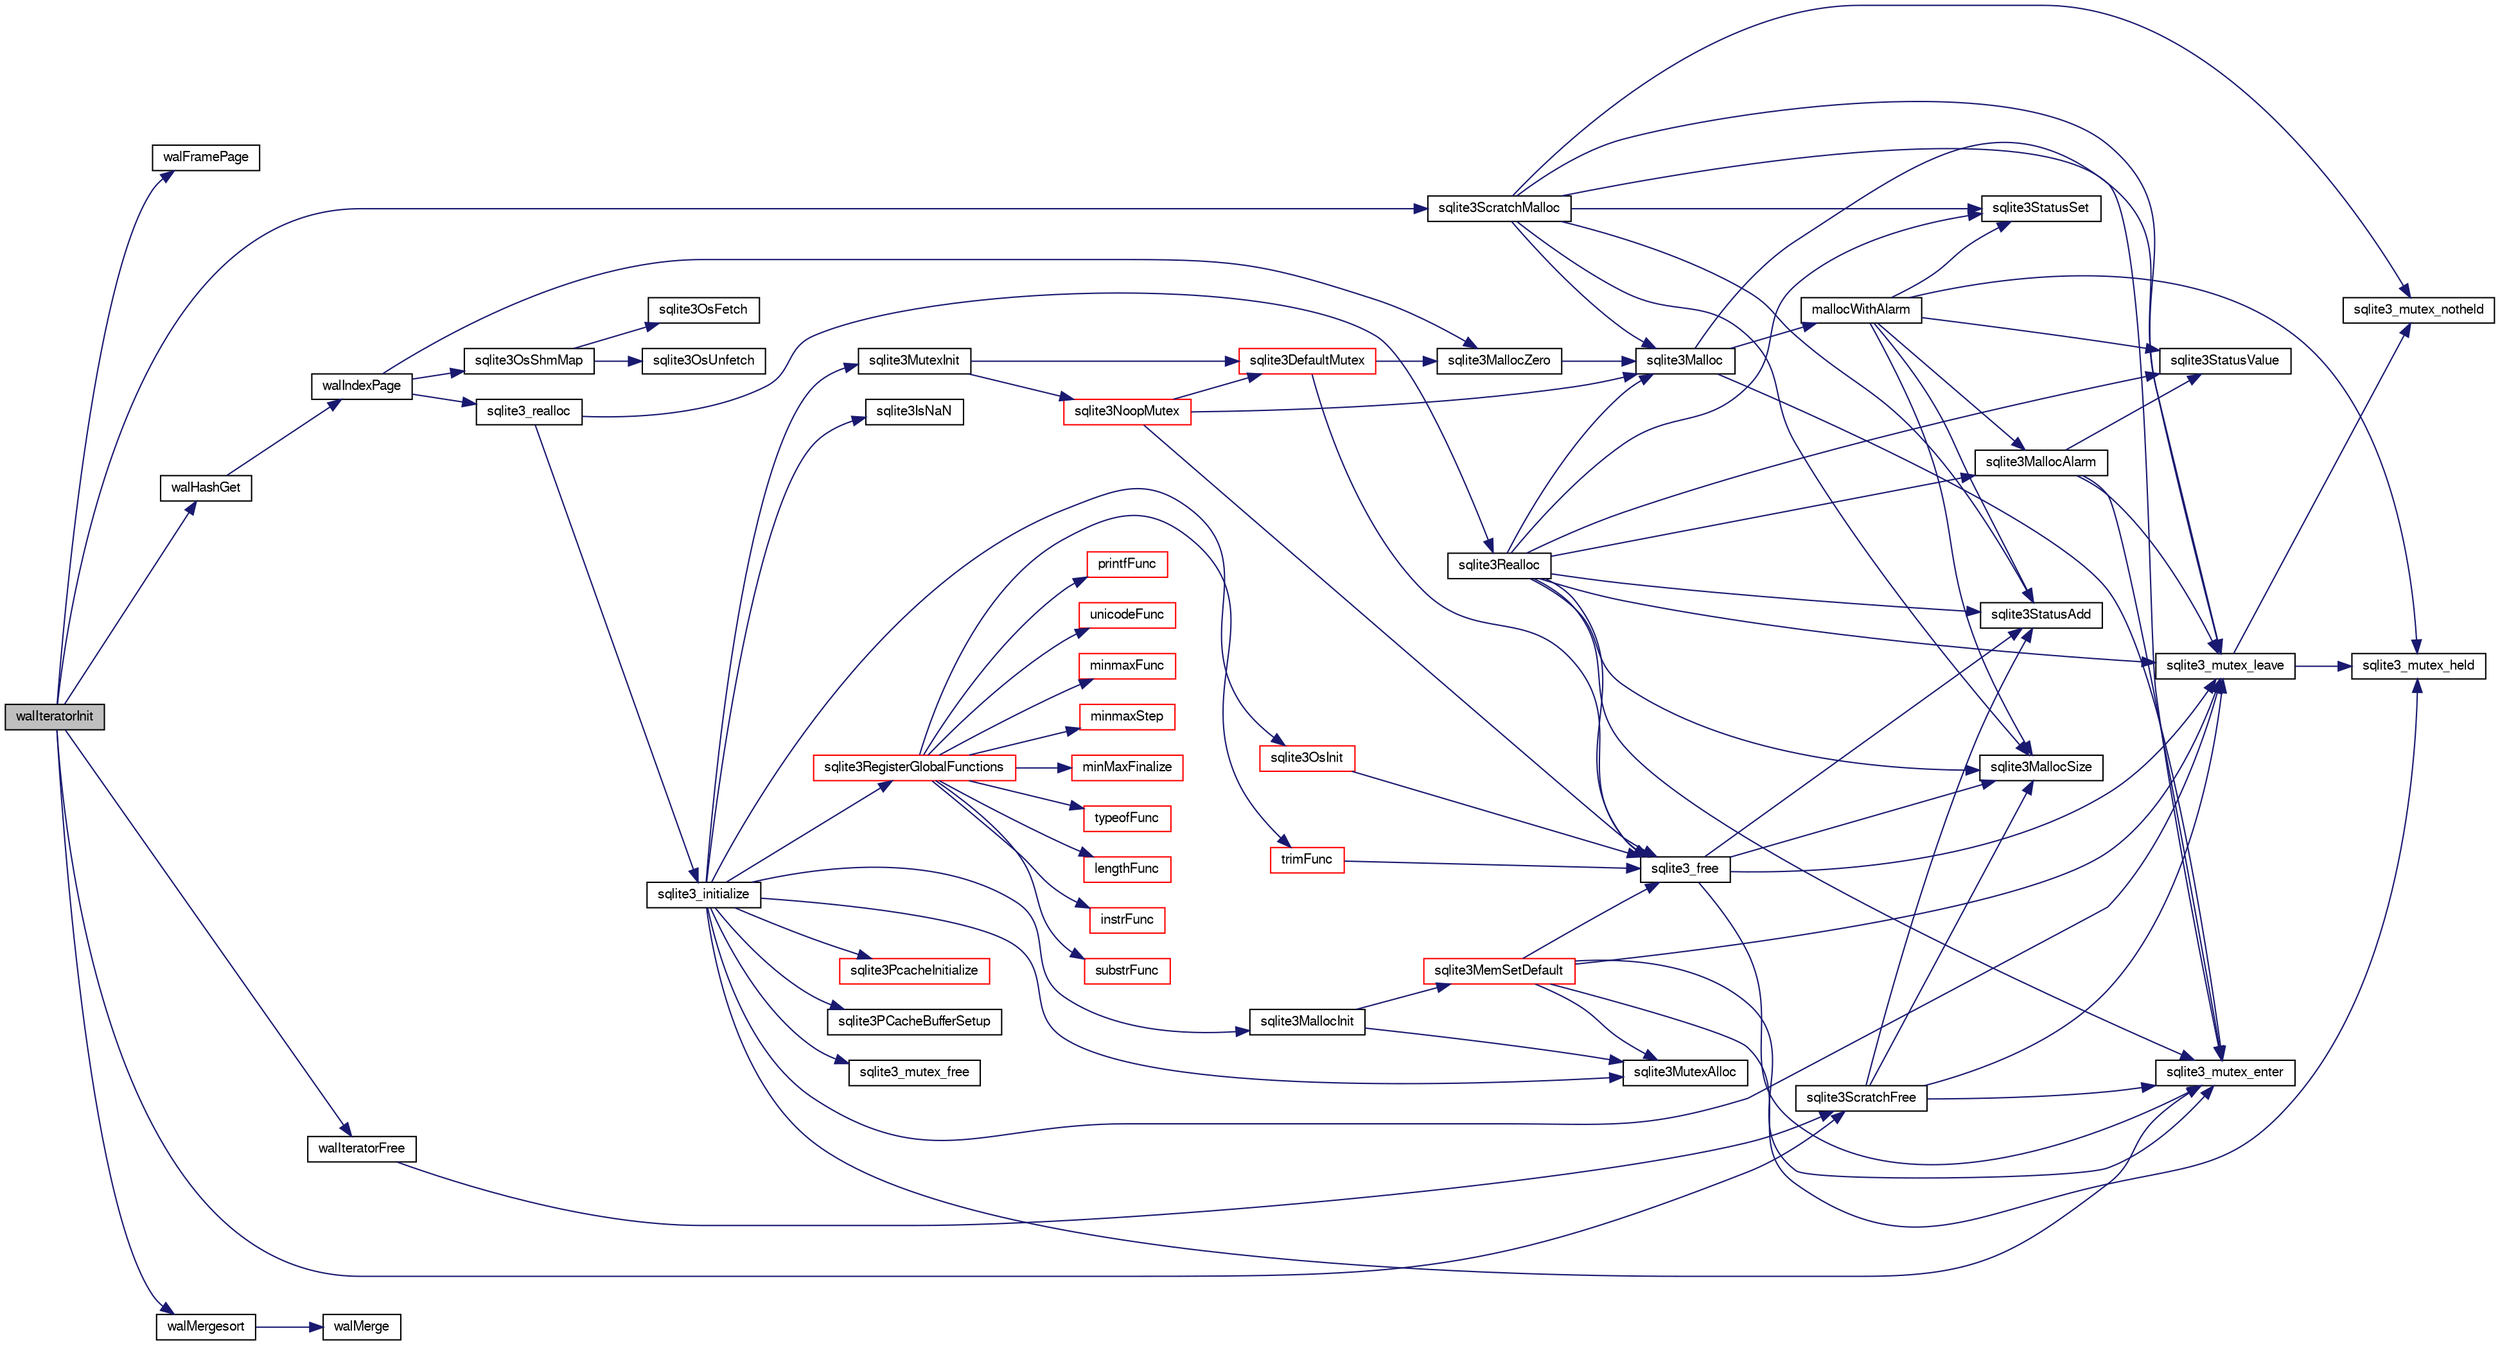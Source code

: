 digraph "walIteratorInit"
{
  edge [fontname="FreeSans",fontsize="10",labelfontname="FreeSans",labelfontsize="10"];
  node [fontname="FreeSans",fontsize="10",shape=record];
  rankdir="LR";
  Node900364 [label="walIteratorInit",height=0.2,width=0.4,color="black", fillcolor="grey75", style="filled", fontcolor="black"];
  Node900364 -> Node900365 [color="midnightblue",fontsize="10",style="solid",fontname="FreeSans"];
  Node900365 [label="walFramePage",height=0.2,width=0.4,color="black", fillcolor="white", style="filled",URL="$sqlite3_8c.html#a067e7452317d6a1c19674376ae969f1f"];
  Node900364 -> Node900366 [color="midnightblue",fontsize="10",style="solid",fontname="FreeSans"];
  Node900366 [label="sqlite3ScratchMalloc",height=0.2,width=0.4,color="black", fillcolor="white", style="filled",URL="$sqlite3_8c.html#a9b883a0e42e20c9f0cd19bd87059c383"];
  Node900366 -> Node900367 [color="midnightblue",fontsize="10",style="solid",fontname="FreeSans"];
  Node900367 [label="sqlite3_mutex_enter",height=0.2,width=0.4,color="black", fillcolor="white", style="filled",URL="$sqlite3_8c.html#a1c12cde690bd89f104de5cbad12a6bf5"];
  Node900366 -> Node900368 [color="midnightblue",fontsize="10",style="solid",fontname="FreeSans"];
  Node900368 [label="sqlite3StatusSet",height=0.2,width=0.4,color="black", fillcolor="white", style="filled",URL="$sqlite3_8c.html#afec7586c01fcb5ea17dc9d7725a589d9"];
  Node900366 -> Node900369 [color="midnightblue",fontsize="10",style="solid",fontname="FreeSans"];
  Node900369 [label="sqlite3StatusAdd",height=0.2,width=0.4,color="black", fillcolor="white", style="filled",URL="$sqlite3_8c.html#afa029f93586aeab4cc85360905dae9cd"];
  Node900366 -> Node900370 [color="midnightblue",fontsize="10",style="solid",fontname="FreeSans"];
  Node900370 [label="sqlite3_mutex_leave",height=0.2,width=0.4,color="black", fillcolor="white", style="filled",URL="$sqlite3_8c.html#a5838d235601dbd3c1fa993555c6bcc93"];
  Node900370 -> Node900371 [color="midnightblue",fontsize="10",style="solid",fontname="FreeSans"];
  Node900371 [label="sqlite3_mutex_held",height=0.2,width=0.4,color="black", fillcolor="white", style="filled",URL="$sqlite3_8c.html#acf77da68932b6bc163c5e68547ecc3e7"];
  Node900370 -> Node900372 [color="midnightblue",fontsize="10",style="solid",fontname="FreeSans"];
  Node900372 [label="sqlite3_mutex_notheld",height=0.2,width=0.4,color="black", fillcolor="white", style="filled",URL="$sqlite3_8c.html#a83967c837c1c000d3b5adcfaa688f5dc"];
  Node900366 -> Node900373 [color="midnightblue",fontsize="10",style="solid",fontname="FreeSans"];
  Node900373 [label="sqlite3Malloc",height=0.2,width=0.4,color="black", fillcolor="white", style="filled",URL="$sqlite3_8c.html#a361a2eaa846b1885f123abe46f5d8b2b"];
  Node900373 -> Node900367 [color="midnightblue",fontsize="10",style="solid",fontname="FreeSans"];
  Node900373 -> Node900374 [color="midnightblue",fontsize="10",style="solid",fontname="FreeSans"];
  Node900374 [label="mallocWithAlarm",height=0.2,width=0.4,color="black", fillcolor="white", style="filled",URL="$sqlite3_8c.html#ab070d5cf8e48ec8a6a43cf025d48598b"];
  Node900374 -> Node900371 [color="midnightblue",fontsize="10",style="solid",fontname="FreeSans"];
  Node900374 -> Node900368 [color="midnightblue",fontsize="10",style="solid",fontname="FreeSans"];
  Node900374 -> Node900375 [color="midnightblue",fontsize="10",style="solid",fontname="FreeSans"];
  Node900375 [label="sqlite3StatusValue",height=0.2,width=0.4,color="black", fillcolor="white", style="filled",URL="$sqlite3_8c.html#a30b8ac296c6e200c1fa57708d52c6ef6"];
  Node900374 -> Node900376 [color="midnightblue",fontsize="10",style="solid",fontname="FreeSans"];
  Node900376 [label="sqlite3MallocAlarm",height=0.2,width=0.4,color="black", fillcolor="white", style="filled",URL="$sqlite3_8c.html#ada66988e8471d1198f3219c062377508"];
  Node900376 -> Node900375 [color="midnightblue",fontsize="10",style="solid",fontname="FreeSans"];
  Node900376 -> Node900370 [color="midnightblue",fontsize="10",style="solid",fontname="FreeSans"];
  Node900376 -> Node900367 [color="midnightblue",fontsize="10",style="solid",fontname="FreeSans"];
  Node900374 -> Node900377 [color="midnightblue",fontsize="10",style="solid",fontname="FreeSans"];
  Node900377 [label="sqlite3MallocSize",height=0.2,width=0.4,color="black", fillcolor="white", style="filled",URL="$sqlite3_8c.html#acf5d2a5f35270bafb050bd2def576955"];
  Node900374 -> Node900369 [color="midnightblue",fontsize="10",style="solid",fontname="FreeSans"];
  Node900373 -> Node900370 [color="midnightblue",fontsize="10",style="solid",fontname="FreeSans"];
  Node900366 -> Node900377 [color="midnightblue",fontsize="10",style="solid",fontname="FreeSans"];
  Node900366 -> Node900372 [color="midnightblue",fontsize="10",style="solid",fontname="FreeSans"];
  Node900364 -> Node900378 [color="midnightblue",fontsize="10",style="solid",fontname="FreeSans"];
  Node900378 [label="walHashGet",height=0.2,width=0.4,color="black", fillcolor="white", style="filled",URL="$sqlite3_8c.html#ae19bbc16575c591b6e0aee0aed2cfaf3"];
  Node900378 -> Node900379 [color="midnightblue",fontsize="10",style="solid",fontname="FreeSans"];
  Node900379 [label="walIndexPage",height=0.2,width=0.4,color="black", fillcolor="white", style="filled",URL="$sqlite3_8c.html#affd3251fd1aa1218170d421177256e24"];
  Node900379 -> Node900380 [color="midnightblue",fontsize="10",style="solid",fontname="FreeSans"];
  Node900380 [label="sqlite3_realloc",height=0.2,width=0.4,color="black", fillcolor="white", style="filled",URL="$sqlite3_8c.html#a822d9e42f6ab4b2ec803f311aeb9618d"];
  Node900380 -> Node900381 [color="midnightblue",fontsize="10",style="solid",fontname="FreeSans"];
  Node900381 [label="sqlite3_initialize",height=0.2,width=0.4,color="black", fillcolor="white", style="filled",URL="$sqlite3_8c.html#ab0c0ee2d5d4cf8b28e9572296a8861df"];
  Node900381 -> Node900382 [color="midnightblue",fontsize="10",style="solid",fontname="FreeSans"];
  Node900382 [label="sqlite3MutexInit",height=0.2,width=0.4,color="black", fillcolor="white", style="filled",URL="$sqlite3_8c.html#a7906afcdd1cdb3d0007eb932398a1158"];
  Node900382 -> Node900383 [color="midnightblue",fontsize="10",style="solid",fontname="FreeSans"];
  Node900383 [label="sqlite3DefaultMutex",height=0.2,width=0.4,color="red", fillcolor="white", style="filled",URL="$sqlite3_8c.html#ac895a71e325f9b2f9b862f737c17aca8"];
  Node900383 -> Node900387 [color="midnightblue",fontsize="10",style="solid",fontname="FreeSans"];
  Node900387 [label="sqlite3MallocZero",height=0.2,width=0.4,color="black", fillcolor="white", style="filled",URL="$sqlite3_8c.html#ab3e07a30b9b5471f9f5e8f9cb7229934"];
  Node900387 -> Node900373 [color="midnightblue",fontsize="10",style="solid",fontname="FreeSans"];
  Node900383 -> Node900389 [color="midnightblue",fontsize="10",style="solid",fontname="FreeSans"];
  Node900389 [label="sqlite3_free",height=0.2,width=0.4,color="black", fillcolor="white", style="filled",URL="$sqlite3_8c.html#a6552349e36a8a691af5487999ab09519"];
  Node900389 -> Node900367 [color="midnightblue",fontsize="10",style="solid",fontname="FreeSans"];
  Node900389 -> Node900369 [color="midnightblue",fontsize="10",style="solid",fontname="FreeSans"];
  Node900389 -> Node900377 [color="midnightblue",fontsize="10",style="solid",fontname="FreeSans"];
  Node900389 -> Node900370 [color="midnightblue",fontsize="10",style="solid",fontname="FreeSans"];
  Node900382 -> Node900393 [color="midnightblue",fontsize="10",style="solid",fontname="FreeSans"];
  Node900393 [label="sqlite3NoopMutex",height=0.2,width=0.4,color="red", fillcolor="white", style="filled",URL="$sqlite3_8c.html#a09742cde9ef371d94f8201d2cdb543e4"];
  Node900393 -> Node900373 [color="midnightblue",fontsize="10",style="solid",fontname="FreeSans"];
  Node900393 -> Node900389 [color="midnightblue",fontsize="10",style="solid",fontname="FreeSans"];
  Node900393 -> Node900383 [color="midnightblue",fontsize="10",style="solid",fontname="FreeSans"];
  Node900381 -> Node900401 [color="midnightblue",fontsize="10",style="solid",fontname="FreeSans"];
  Node900401 [label="sqlite3MutexAlloc",height=0.2,width=0.4,color="black", fillcolor="white", style="filled",URL="$sqlite3_8c.html#a0e3f432ee581f6876b590e7ad7e84e19"];
  Node900381 -> Node900367 [color="midnightblue",fontsize="10",style="solid",fontname="FreeSans"];
  Node900381 -> Node900402 [color="midnightblue",fontsize="10",style="solid",fontname="FreeSans"];
  Node900402 [label="sqlite3MallocInit",height=0.2,width=0.4,color="black", fillcolor="white", style="filled",URL="$sqlite3_8c.html#a9e06f9e7cad0d83ce80ab493c9533552"];
  Node900402 -> Node900403 [color="midnightblue",fontsize="10",style="solid",fontname="FreeSans"];
  Node900403 [label="sqlite3MemSetDefault",height=0.2,width=0.4,color="red", fillcolor="white", style="filled",URL="$sqlite3_8c.html#a162fbfd727e92c5f8f72625b5ff62549"];
  Node900403 -> Node900401 [color="midnightblue",fontsize="10",style="solid",fontname="FreeSans"];
  Node900403 -> Node900367 [color="midnightblue",fontsize="10",style="solid",fontname="FreeSans"];
  Node900403 -> Node900370 [color="midnightblue",fontsize="10",style="solid",fontname="FreeSans"];
  Node900403 -> Node900371 [color="midnightblue",fontsize="10",style="solid",fontname="FreeSans"];
  Node900403 -> Node900389 [color="midnightblue",fontsize="10",style="solid",fontname="FreeSans"];
  Node900402 -> Node900401 [color="midnightblue",fontsize="10",style="solid",fontname="FreeSans"];
  Node900381 -> Node900370 [color="midnightblue",fontsize="10",style="solid",fontname="FreeSans"];
  Node900381 -> Node900496 [color="midnightblue",fontsize="10",style="solid",fontname="FreeSans"];
  Node900496 [label="sqlite3RegisterGlobalFunctions",height=0.2,width=0.4,color="red", fillcolor="white", style="filled",URL="$sqlite3_8c.html#a9f75bd111010f29e1b8d74344473c4ec"];
  Node900496 -> Node900497 [color="midnightblue",fontsize="10",style="solid",fontname="FreeSans"];
  Node900497 [label="trimFunc",height=0.2,width=0.4,color="red", fillcolor="white", style="filled",URL="$sqlite3_8c.html#afad56dbe7f08139a630156e644b14704"];
  Node900497 -> Node900389 [color="midnightblue",fontsize="10",style="solid",fontname="FreeSans"];
  Node900496 -> Node900510 [color="midnightblue",fontsize="10",style="solid",fontname="FreeSans"];
  Node900510 [label="minmaxFunc",height=0.2,width=0.4,color="red", fillcolor="white", style="filled",URL="$sqlite3_8c.html#a4d00f48b948fd73cb70bcfd1efc0bfb0"];
  Node900496 -> Node900519 [color="midnightblue",fontsize="10",style="solid",fontname="FreeSans"];
  Node900519 [label="minmaxStep",height=0.2,width=0.4,color="red", fillcolor="white", style="filled",URL="$sqlite3_8c.html#a5b4c0da0f3b61d7ff25ebd30aa22cca4"];
  Node900496 -> Node900523 [color="midnightblue",fontsize="10",style="solid",fontname="FreeSans"];
  Node900523 [label="minMaxFinalize",height=0.2,width=0.4,color="red", fillcolor="white", style="filled",URL="$sqlite3_8c.html#a0439dd90934a2dee93517c50884d5924"];
  Node900496 -> Node900524 [color="midnightblue",fontsize="10",style="solid",fontname="FreeSans"];
  Node900524 [label="typeofFunc",height=0.2,width=0.4,color="red", fillcolor="white", style="filled",URL="$sqlite3_8c.html#aba6c564ff0d6b017de448469d0fb243f"];
  Node900496 -> Node900525 [color="midnightblue",fontsize="10",style="solid",fontname="FreeSans"];
  Node900525 [label="lengthFunc",height=0.2,width=0.4,color="red", fillcolor="white", style="filled",URL="$sqlite3_8c.html#affdabf006c37c26a1c3e325badb83546"];
  Node900496 -> Node900530 [color="midnightblue",fontsize="10",style="solid",fontname="FreeSans"];
  Node900530 [label="instrFunc",height=0.2,width=0.4,color="red", fillcolor="white", style="filled",URL="$sqlite3_8c.html#a8f86ca540b92ac28aaefaa126170cf8c"];
  Node900496 -> Node900532 [color="midnightblue",fontsize="10",style="solid",fontname="FreeSans"];
  Node900532 [label="substrFunc",height=0.2,width=0.4,color="red", fillcolor="white", style="filled",URL="$sqlite3_8c.html#a8a8739d9af5589338113371e440b2734"];
  Node900496 -> Node900537 [color="midnightblue",fontsize="10",style="solid",fontname="FreeSans"];
  Node900537 [label="printfFunc",height=0.2,width=0.4,color="red", fillcolor="white", style="filled",URL="$sqlite3_8c.html#a80ca21d434c7c5b6668bee721331dda8"];
  Node900496 -> Node900539 [color="midnightblue",fontsize="10",style="solid",fontname="FreeSans"];
  Node900539 [label="unicodeFunc",height=0.2,width=0.4,color="red", fillcolor="white", style="filled",URL="$sqlite3_8c.html#a1d3d012cbe2276d8d713be80884db355"];
  Node900381 -> Node900644 [color="midnightblue",fontsize="10",style="solid",fontname="FreeSans"];
  Node900644 [label="sqlite3PcacheInitialize",height=0.2,width=0.4,color="red", fillcolor="white", style="filled",URL="$sqlite3_8c.html#a2902c61ddc88bea002c4d69fe4052b1f"];
  Node900381 -> Node900645 [color="midnightblue",fontsize="10",style="solid",fontname="FreeSans"];
  Node900645 [label="sqlite3OsInit",height=0.2,width=0.4,color="red", fillcolor="white", style="filled",URL="$sqlite3_8c.html#afeaa886fe1ca086a30fd278b1d069762"];
  Node900645 -> Node900389 [color="midnightblue",fontsize="10",style="solid",fontname="FreeSans"];
  Node900381 -> Node900649 [color="midnightblue",fontsize="10",style="solid",fontname="FreeSans"];
  Node900649 [label="sqlite3PCacheBufferSetup",height=0.2,width=0.4,color="black", fillcolor="white", style="filled",URL="$sqlite3_8c.html#ad18a1eebefdfbc4254f473f7b0101937"];
  Node900381 -> Node900650 [color="midnightblue",fontsize="10",style="solid",fontname="FreeSans"];
  Node900650 [label="sqlite3_mutex_free",height=0.2,width=0.4,color="black", fillcolor="white", style="filled",URL="$sqlite3_8c.html#a2db2e72e08f6873afa9c61b0ec726fec"];
  Node900381 -> Node900432 [color="midnightblue",fontsize="10",style="solid",fontname="FreeSans"];
  Node900432 [label="sqlite3IsNaN",height=0.2,width=0.4,color="black", fillcolor="white", style="filled",URL="$sqlite3_8c.html#aed4d78203877c3486765ccbc7feebb50"];
  Node900380 -> Node900421 [color="midnightblue",fontsize="10",style="solid",fontname="FreeSans"];
  Node900421 [label="sqlite3Realloc",height=0.2,width=0.4,color="black", fillcolor="white", style="filled",URL="$sqlite3_8c.html#ad53aefdfc088f622e23ffe838201fe22"];
  Node900421 -> Node900373 [color="midnightblue",fontsize="10",style="solid",fontname="FreeSans"];
  Node900421 -> Node900389 [color="midnightblue",fontsize="10",style="solid",fontname="FreeSans"];
  Node900421 -> Node900377 [color="midnightblue",fontsize="10",style="solid",fontname="FreeSans"];
  Node900421 -> Node900367 [color="midnightblue",fontsize="10",style="solid",fontname="FreeSans"];
  Node900421 -> Node900368 [color="midnightblue",fontsize="10",style="solid",fontname="FreeSans"];
  Node900421 -> Node900375 [color="midnightblue",fontsize="10",style="solid",fontname="FreeSans"];
  Node900421 -> Node900376 [color="midnightblue",fontsize="10",style="solid",fontname="FreeSans"];
  Node900421 -> Node900369 [color="midnightblue",fontsize="10",style="solid",fontname="FreeSans"];
  Node900421 -> Node900370 [color="midnightblue",fontsize="10",style="solid",fontname="FreeSans"];
  Node900379 -> Node900387 [color="midnightblue",fontsize="10",style="solid",fontname="FreeSans"];
  Node900379 -> Node900651 [color="midnightblue",fontsize="10",style="solid",fontname="FreeSans"];
  Node900651 [label="sqlite3OsShmMap",height=0.2,width=0.4,color="black", fillcolor="white", style="filled",URL="$sqlite3_8c.html#a04a984c66d8178200fe9a3ff100e20d3"];
  Node900651 -> Node900652 [color="midnightblue",fontsize="10",style="solid",fontname="FreeSans"];
  Node900652 [label="sqlite3OsFetch",height=0.2,width=0.4,color="black", fillcolor="white", style="filled",URL="$sqlite3_8c.html#ab5b9137b375d5d8a8c216a644056cba7"];
  Node900651 -> Node900653 [color="midnightblue",fontsize="10",style="solid",fontname="FreeSans"];
  Node900653 [label="sqlite3OsUnfetch",height=0.2,width=0.4,color="black", fillcolor="white", style="filled",URL="$sqlite3_8c.html#abc0da72cb8b8989cf8708b572fe5fef4"];
  Node900364 -> Node900654 [color="midnightblue",fontsize="10",style="solid",fontname="FreeSans"];
  Node900654 [label="walMergesort",height=0.2,width=0.4,color="black", fillcolor="white", style="filled",URL="$sqlite3_8c.html#af4c4ddabd82c872731a8c270d04e1f64"];
  Node900654 -> Node900655 [color="midnightblue",fontsize="10",style="solid",fontname="FreeSans"];
  Node900655 [label="walMerge",height=0.2,width=0.4,color="black", fillcolor="white", style="filled",URL="$sqlite3_8c.html#a13a2d4c9d083ea219e9afc10ed786cea"];
  Node900364 -> Node900656 [color="midnightblue",fontsize="10",style="solid",fontname="FreeSans"];
  Node900656 [label="sqlite3ScratchFree",height=0.2,width=0.4,color="black", fillcolor="white", style="filled",URL="$sqlite3_8c.html#a1a90fe6ec9fbbba9f40ccb7cae4f5b27"];
  Node900656 -> Node900367 [color="midnightblue",fontsize="10",style="solid",fontname="FreeSans"];
  Node900656 -> Node900369 [color="midnightblue",fontsize="10",style="solid",fontname="FreeSans"];
  Node900656 -> Node900370 [color="midnightblue",fontsize="10",style="solid",fontname="FreeSans"];
  Node900656 -> Node900377 [color="midnightblue",fontsize="10",style="solid",fontname="FreeSans"];
  Node900364 -> Node900657 [color="midnightblue",fontsize="10",style="solid",fontname="FreeSans"];
  Node900657 [label="walIteratorFree",height=0.2,width=0.4,color="black", fillcolor="white", style="filled",URL="$sqlite3_8c.html#acc257aa6280bbe73e1ba1981535b515b"];
  Node900657 -> Node900656 [color="midnightblue",fontsize="10",style="solid",fontname="FreeSans"];
}
